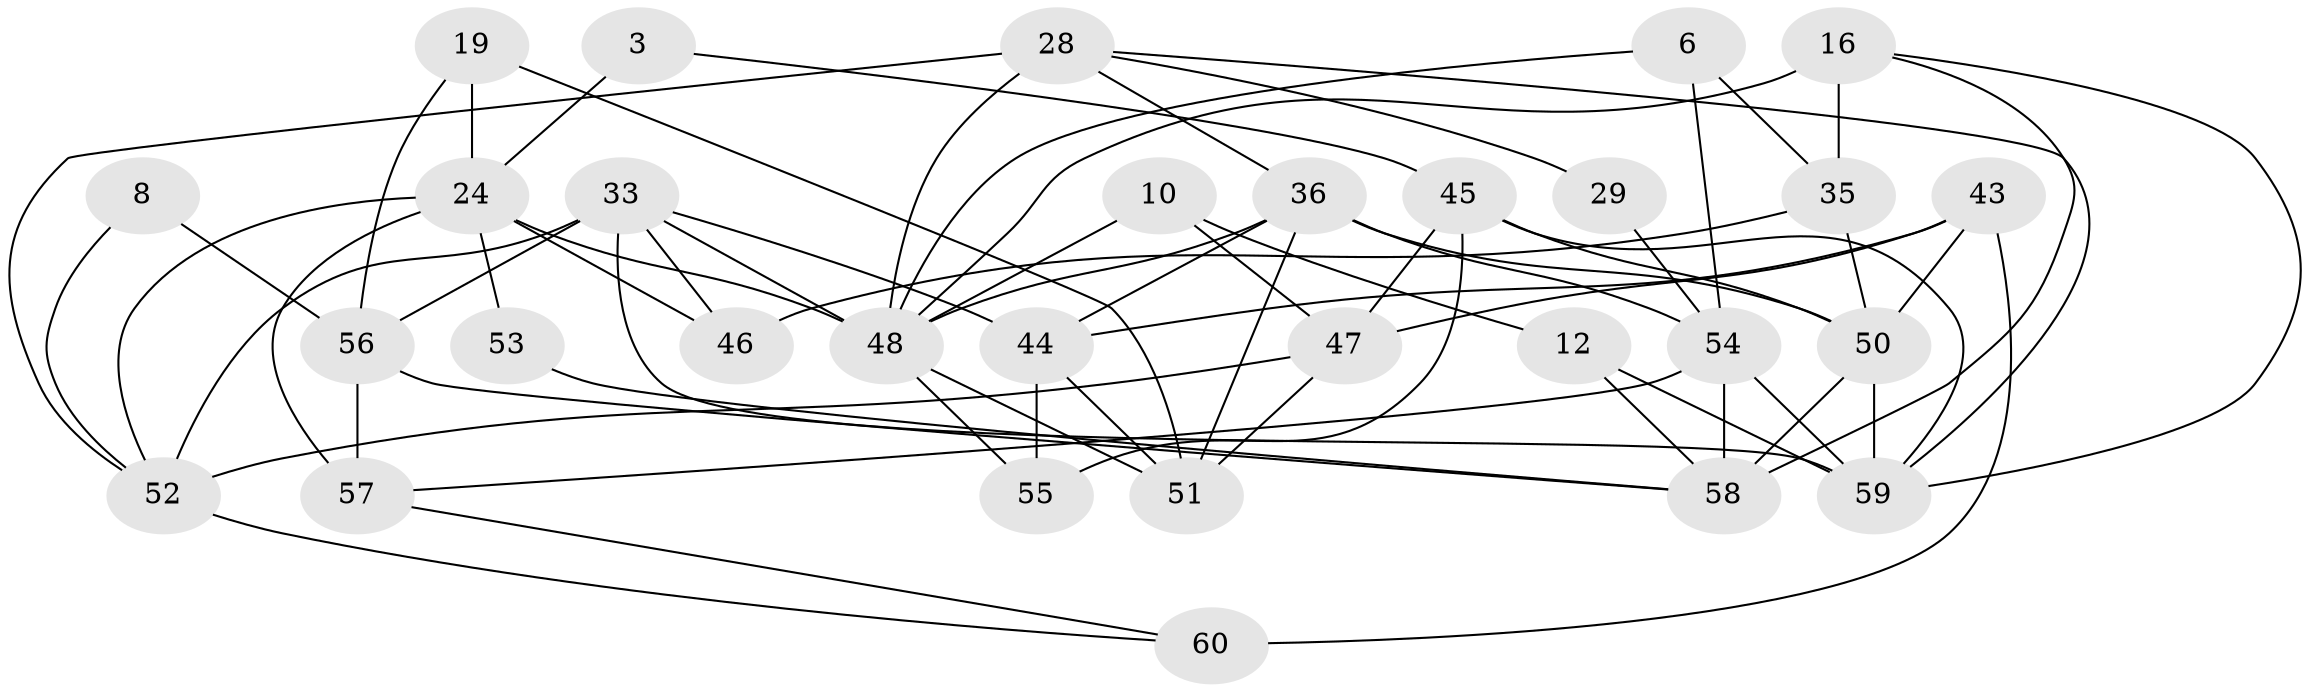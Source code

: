 // original degree distribution, {5: 0.18333333333333332, 6: 0.11666666666666667, 2: 0.15, 4: 0.23333333333333334, 3: 0.26666666666666666, 7: 0.05}
// Generated by graph-tools (version 1.1) at 2025/49/03/09/25 04:49:38]
// undirected, 30 vertices, 67 edges
graph export_dot {
graph [start="1"]
  node [color=gray90,style=filled];
  3;
  6;
  8;
  10;
  12 [super="+9"];
  16 [super="+1"];
  19;
  24 [super="+15"];
  28;
  29;
  33 [super="+23+27"];
  35;
  36 [super="+21"];
  43 [super="+38"];
  44 [super="+37"];
  45;
  46;
  47 [super="+25+17"];
  48 [super="+11+31"];
  50 [super="+34"];
  51 [super="+41+7"];
  52 [super="+14+30"];
  53;
  54 [super="+42"];
  55 [super="+26"];
  56 [super="+20"];
  57;
  58 [super="+40+4+39"];
  59 [super="+22+49"];
  60;
  3 -- 24;
  3 -- 45;
  6 -- 35;
  6 -- 48;
  6 -- 54;
  8 -- 52;
  8 -- 56;
  10 -- 12 [weight=2];
  10 -- 48;
  10 -- 47;
  12 -- 59;
  12 -- 58;
  16 -- 35 [weight=2];
  16 -- 48 [weight=3];
  16 -- 58 [weight=2];
  16 -- 59;
  19 -- 24;
  19 -- 56;
  19 -- 51;
  24 -- 52 [weight=2];
  24 -- 57 [weight=2];
  24 -- 53;
  24 -- 46;
  24 -- 48;
  28 -- 52 [weight=2];
  28 -- 29;
  28 -- 36;
  28 -- 48;
  28 -- 59;
  29 -- 54;
  33 -- 48 [weight=2];
  33 -- 52 [weight=3];
  33 -- 56;
  33 -- 46;
  33 -- 44;
  33 -- 59;
  35 -- 46;
  35 -- 50;
  36 -- 44;
  36 -- 51 [weight=2];
  36 -- 50 [weight=2];
  36 -- 54;
  36 -- 48;
  43 -- 50 [weight=2];
  43 -- 44 [weight=3];
  43 -- 60 [weight=2];
  43 -- 47;
  44 -- 55 [weight=2];
  44 -- 51 [weight=2];
  45 -- 59;
  45 -- 55;
  45 -- 50 [weight=2];
  45 -- 47;
  47 -- 51;
  47 -- 52 [weight=2];
  48 -- 51;
  48 -- 55;
  50 -- 58;
  50 -- 59;
  52 -- 60;
  53 -- 58;
  54 -- 57 [weight=2];
  54 -- 58;
  54 -- 59;
  56 -- 57 [weight=2];
  56 -- 58;
  57 -- 60;
}
